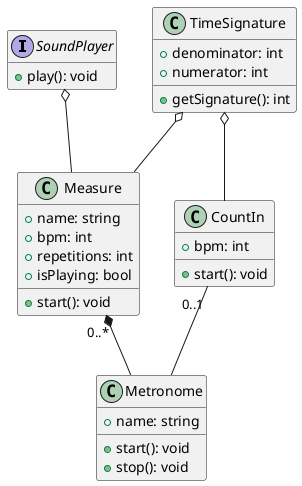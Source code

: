 @startuml Class diagram

interface SoundPlayer {
    + play(): void
}
hide SoundPlayer fields

class TimeSignature {
    + denominator: int
    + numerator: int

    + getSignature(): int
}

class CountIn {
    + bpm: int

    + start(): void
}

class Measure {
    + name: string
    + bpm: int
    + repetitions: int
    + isPlaying: bool

    + start(): void
}

class Metronome {
    + name: string

    + start(): void
    + stop(): void
}

SoundPlayer o-- Measure
CountIn "0..1" -- Metronome
Measure "0..*" *-- Metronome
TimeSignature o-- Measure
TimeSignature o-- CountIn

@enduml